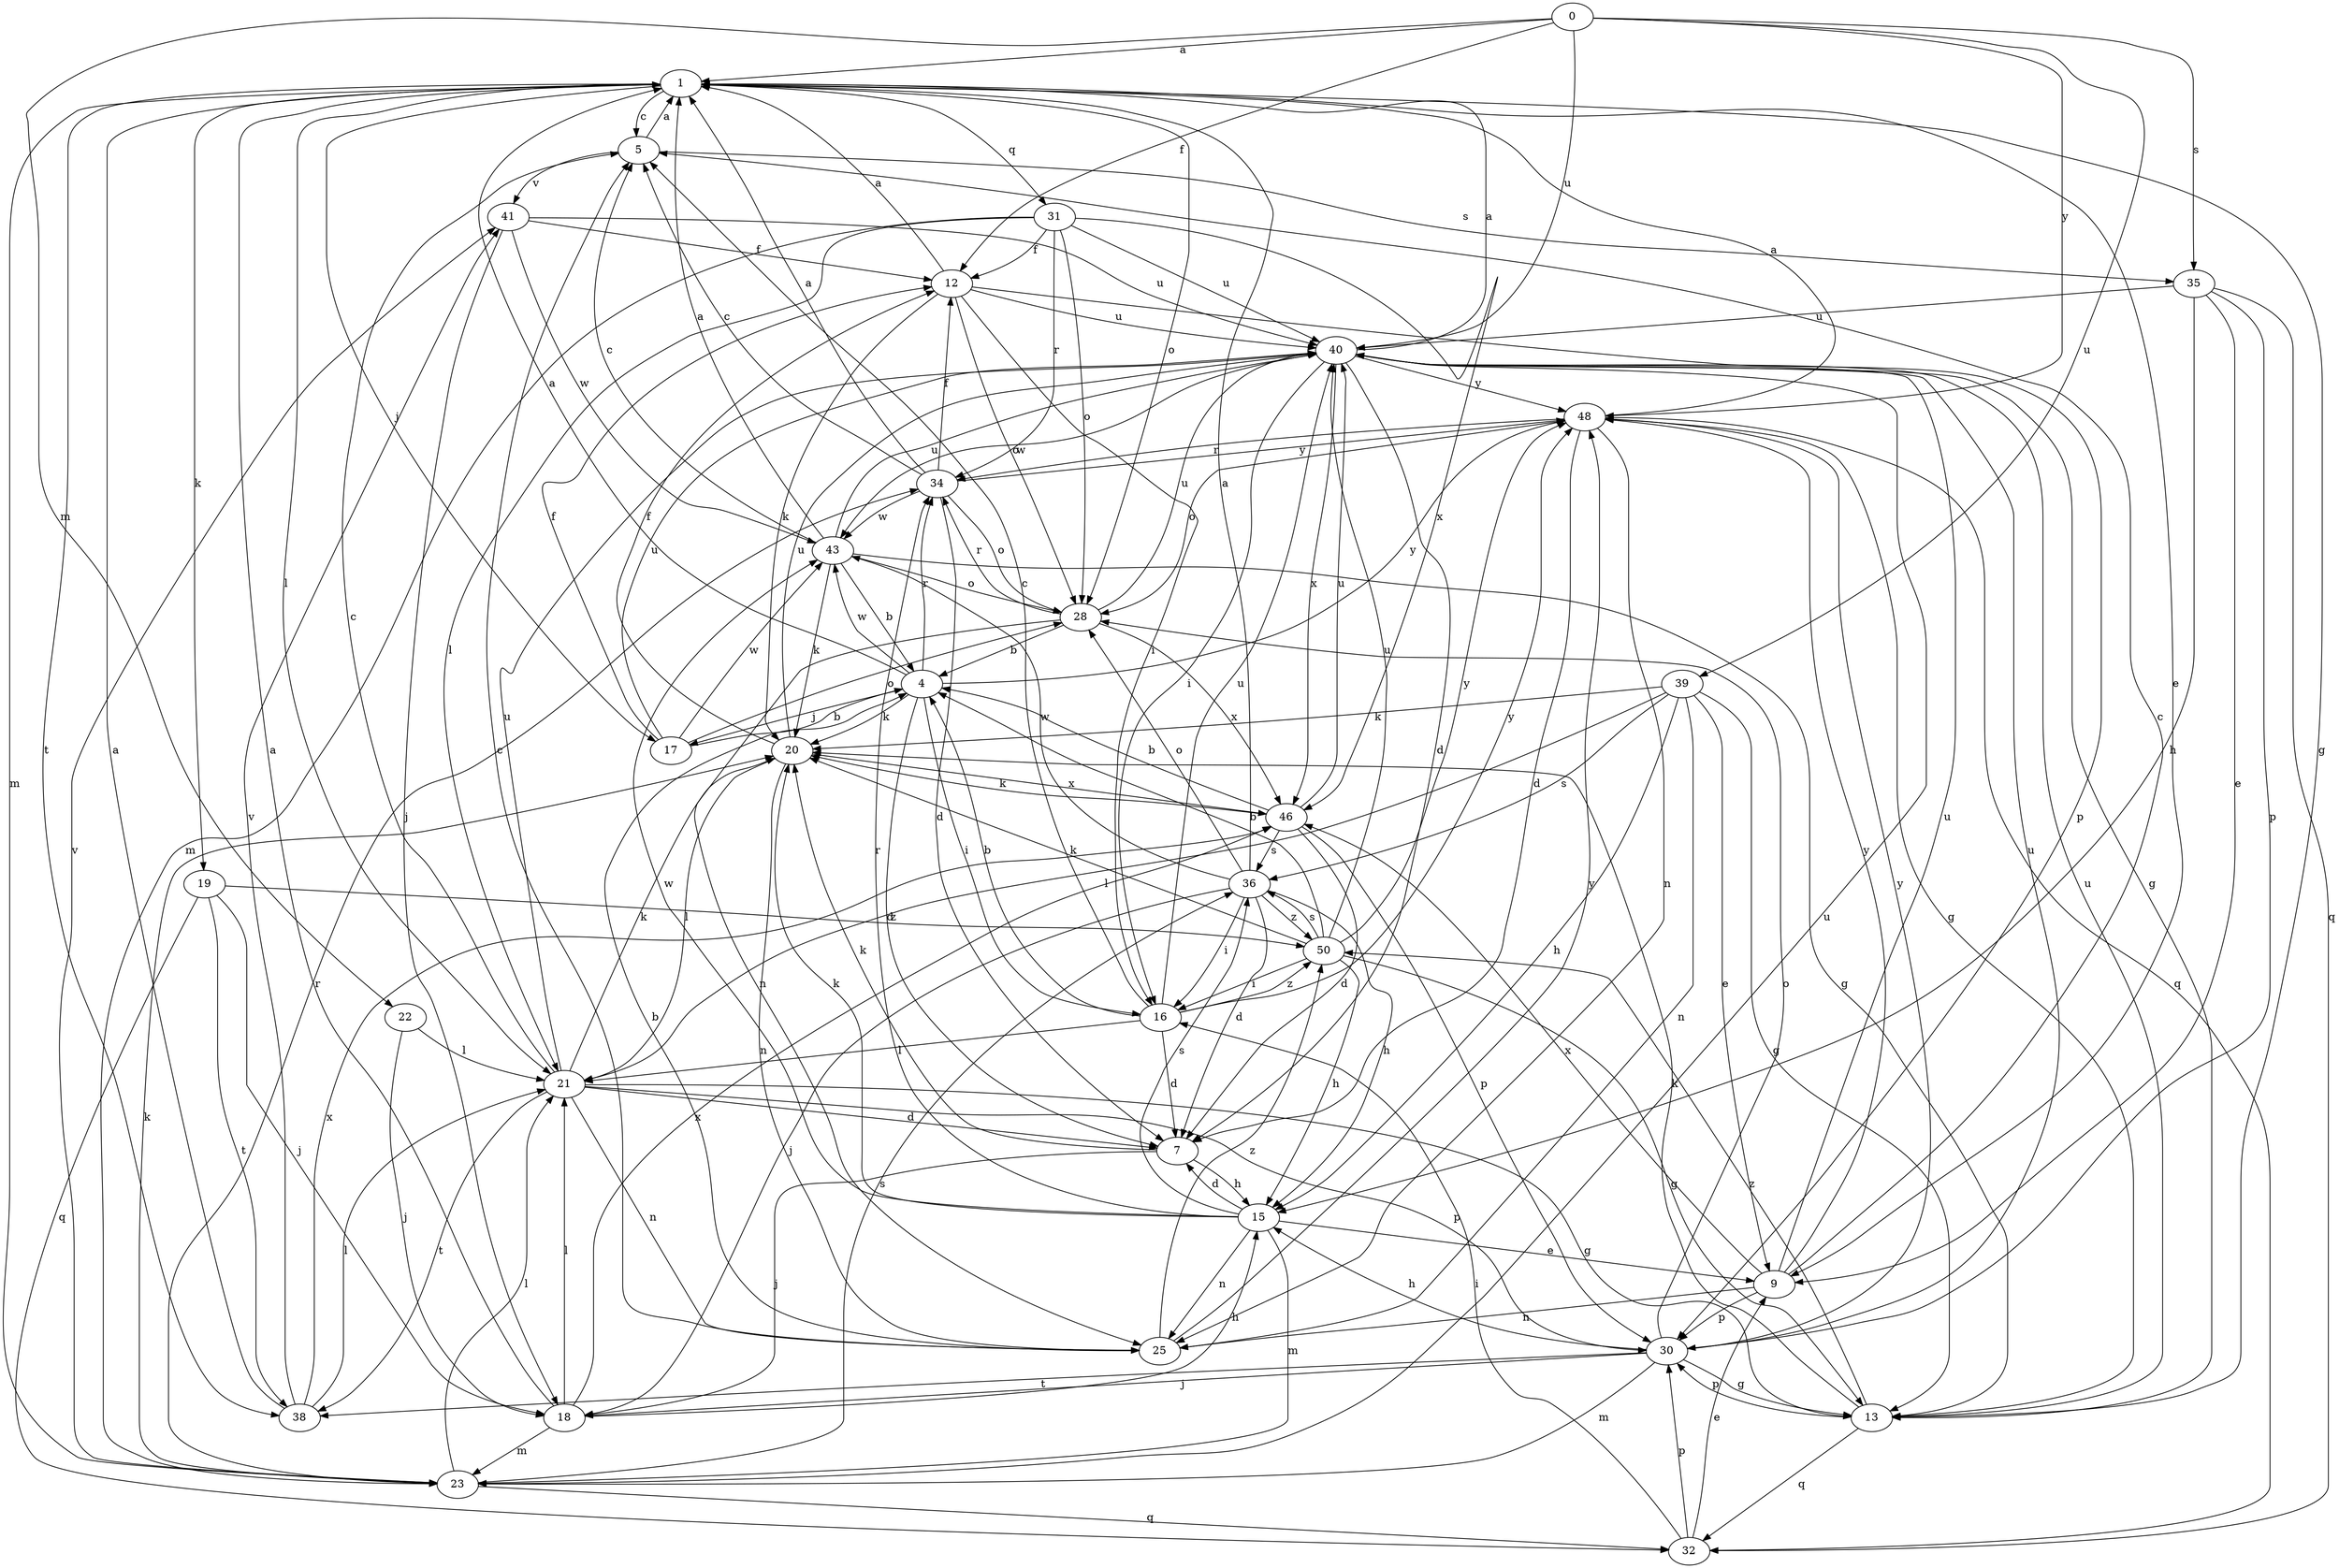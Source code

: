 strict digraph  {
0;
1;
4;
5;
7;
9;
12;
13;
15;
16;
17;
18;
19;
20;
21;
22;
23;
25;
28;
30;
31;
32;
34;
35;
36;
38;
39;
40;
41;
43;
46;
48;
50;
0 -> 1  [label=a];
0 -> 12  [label=f];
0 -> 22  [label=m];
0 -> 35  [label=s];
0 -> 39  [label=u];
0 -> 40  [label=u];
0 -> 48  [label=y];
1 -> 5  [label=c];
1 -> 9  [label=e];
1 -> 13  [label=g];
1 -> 17  [label=j];
1 -> 19  [label=k];
1 -> 21  [label=l];
1 -> 23  [label=m];
1 -> 28  [label=o];
1 -> 31  [label=q];
1 -> 38  [label=t];
4 -> 1  [label=a];
4 -> 7  [label=d];
4 -> 16  [label=i];
4 -> 17  [label=j];
4 -> 20  [label=k];
4 -> 34  [label=r];
4 -> 43  [label=w];
4 -> 48  [label=y];
5 -> 1  [label=a];
5 -> 35  [label=s];
5 -> 41  [label=v];
7 -> 15  [label=h];
7 -> 18  [label=j];
7 -> 20  [label=k];
9 -> 5  [label=c];
9 -> 25  [label=n];
9 -> 30  [label=p];
9 -> 40  [label=u];
9 -> 46  [label=x];
9 -> 48  [label=y];
12 -> 1  [label=a];
12 -> 16  [label=i];
12 -> 20  [label=k];
12 -> 28  [label=o];
12 -> 30  [label=p];
12 -> 40  [label=u];
13 -> 20  [label=k];
13 -> 30  [label=p];
13 -> 32  [label=q];
13 -> 40  [label=u];
13 -> 50  [label=z];
15 -> 7  [label=d];
15 -> 9  [label=e];
15 -> 20  [label=k];
15 -> 23  [label=m];
15 -> 25  [label=n];
15 -> 34  [label=r];
15 -> 36  [label=s];
15 -> 43  [label=w];
16 -> 4  [label=b];
16 -> 5  [label=c];
16 -> 7  [label=d];
16 -> 21  [label=l];
16 -> 40  [label=u];
16 -> 48  [label=y];
16 -> 50  [label=z];
17 -> 4  [label=b];
17 -> 12  [label=f];
17 -> 28  [label=o];
17 -> 40  [label=u];
17 -> 43  [label=w];
18 -> 1  [label=a];
18 -> 15  [label=h];
18 -> 21  [label=l];
18 -> 23  [label=m];
18 -> 46  [label=x];
19 -> 18  [label=j];
19 -> 32  [label=q];
19 -> 38  [label=t];
19 -> 50  [label=z];
20 -> 12  [label=f];
20 -> 21  [label=l];
20 -> 25  [label=n];
20 -> 40  [label=u];
20 -> 46  [label=x];
21 -> 5  [label=c];
21 -> 7  [label=d];
21 -> 13  [label=g];
21 -> 20  [label=k];
21 -> 25  [label=n];
21 -> 30  [label=p];
21 -> 38  [label=t];
21 -> 40  [label=u];
22 -> 18  [label=j];
22 -> 21  [label=l];
23 -> 20  [label=k];
23 -> 21  [label=l];
23 -> 32  [label=q];
23 -> 34  [label=r];
23 -> 36  [label=s];
23 -> 40  [label=u];
23 -> 41  [label=v];
25 -> 4  [label=b];
25 -> 5  [label=c];
25 -> 48  [label=y];
25 -> 50  [label=z];
28 -> 4  [label=b];
28 -> 25  [label=n];
28 -> 34  [label=r];
28 -> 40  [label=u];
28 -> 46  [label=x];
30 -> 13  [label=g];
30 -> 15  [label=h];
30 -> 18  [label=j];
30 -> 23  [label=m];
30 -> 28  [label=o];
30 -> 38  [label=t];
30 -> 40  [label=u];
30 -> 48  [label=y];
31 -> 12  [label=f];
31 -> 21  [label=l];
31 -> 23  [label=m];
31 -> 28  [label=o];
31 -> 34  [label=r];
31 -> 40  [label=u];
31 -> 46  [label=x];
32 -> 9  [label=e];
32 -> 16  [label=i];
32 -> 30  [label=p];
34 -> 1  [label=a];
34 -> 5  [label=c];
34 -> 7  [label=d];
34 -> 12  [label=f];
34 -> 28  [label=o];
34 -> 43  [label=w];
34 -> 48  [label=y];
35 -> 9  [label=e];
35 -> 15  [label=h];
35 -> 30  [label=p];
35 -> 32  [label=q];
35 -> 40  [label=u];
36 -> 1  [label=a];
36 -> 7  [label=d];
36 -> 15  [label=h];
36 -> 16  [label=i];
36 -> 18  [label=j];
36 -> 28  [label=o];
36 -> 43  [label=w];
36 -> 50  [label=z];
38 -> 1  [label=a];
38 -> 21  [label=l];
38 -> 41  [label=v];
38 -> 46  [label=x];
39 -> 9  [label=e];
39 -> 13  [label=g];
39 -> 15  [label=h];
39 -> 20  [label=k];
39 -> 21  [label=l];
39 -> 25  [label=n];
39 -> 36  [label=s];
40 -> 1  [label=a];
40 -> 7  [label=d];
40 -> 13  [label=g];
40 -> 16  [label=i];
40 -> 43  [label=w];
40 -> 46  [label=x];
40 -> 48  [label=y];
41 -> 12  [label=f];
41 -> 18  [label=j];
41 -> 40  [label=u];
41 -> 43  [label=w];
43 -> 1  [label=a];
43 -> 4  [label=b];
43 -> 5  [label=c];
43 -> 13  [label=g];
43 -> 20  [label=k];
43 -> 28  [label=o];
43 -> 40  [label=u];
46 -> 4  [label=b];
46 -> 7  [label=d];
46 -> 20  [label=k];
46 -> 30  [label=p];
46 -> 36  [label=s];
46 -> 40  [label=u];
48 -> 1  [label=a];
48 -> 7  [label=d];
48 -> 13  [label=g];
48 -> 25  [label=n];
48 -> 28  [label=o];
48 -> 32  [label=q];
48 -> 34  [label=r];
50 -> 4  [label=b];
50 -> 13  [label=g];
50 -> 15  [label=h];
50 -> 16  [label=i];
50 -> 20  [label=k];
50 -> 36  [label=s];
50 -> 40  [label=u];
50 -> 48  [label=y];
}
